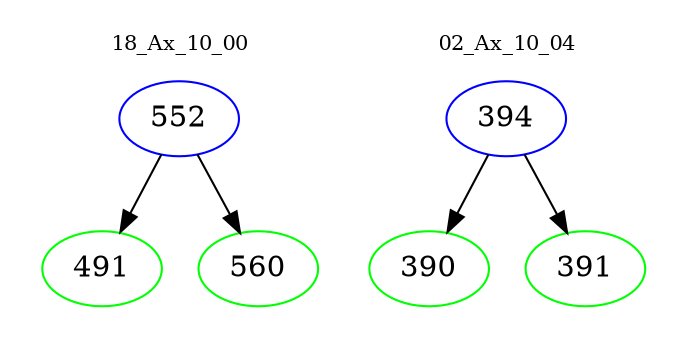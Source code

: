 digraph{
subgraph cluster_0 {
color = white
label = "18_Ax_10_00";
fontsize=10;
T0_552 [label="552", color="blue"]
T0_552 -> T0_491 [color="black"]
T0_491 [label="491", color="green"]
T0_552 -> T0_560 [color="black"]
T0_560 [label="560", color="green"]
}
subgraph cluster_1 {
color = white
label = "02_Ax_10_04";
fontsize=10;
T1_394 [label="394", color="blue"]
T1_394 -> T1_390 [color="black"]
T1_390 [label="390", color="green"]
T1_394 -> T1_391 [color="black"]
T1_391 [label="391", color="green"]
}
}
